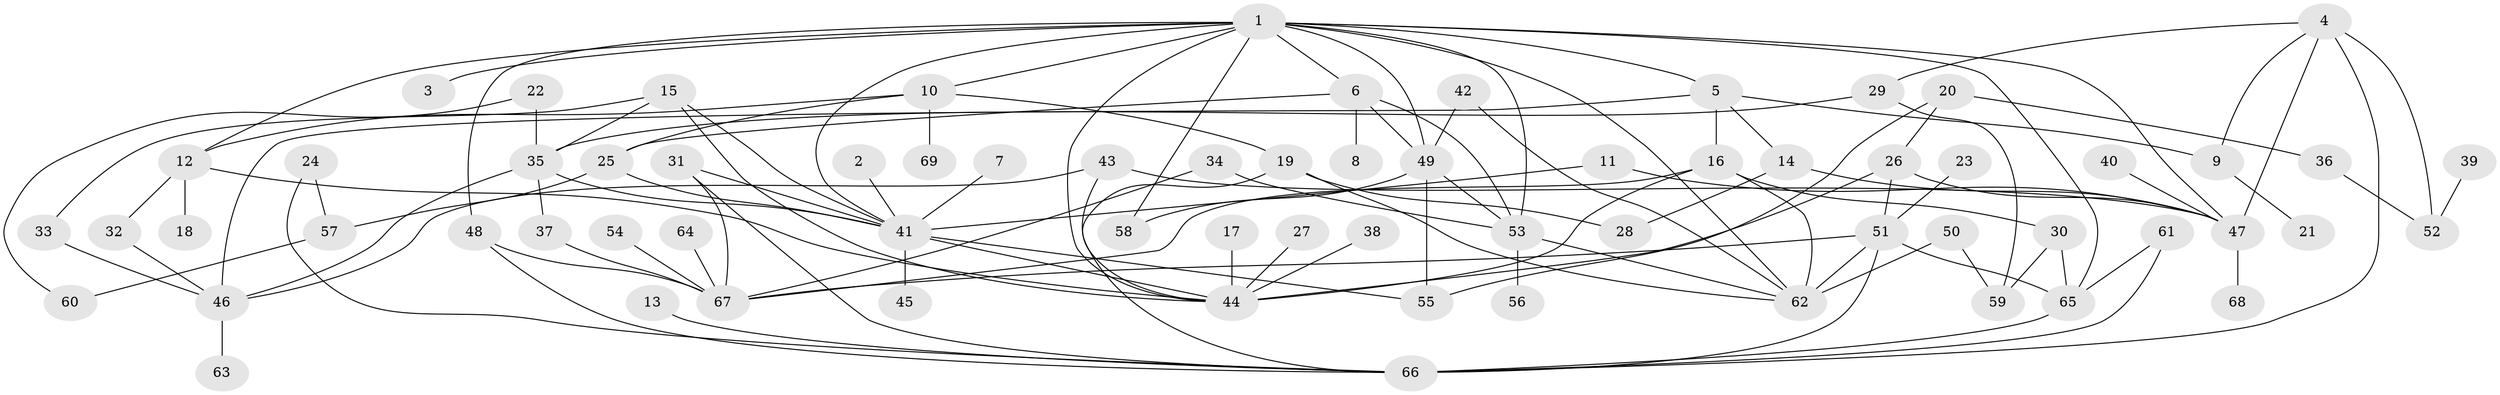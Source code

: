 // original degree distribution, {9: 0.014492753623188406, 4: 0.13768115942028986, 5: 0.043478260869565216, 8: 0.014492753623188406, 6: 0.021739130434782608, 2: 0.2753623188405797, 1: 0.2536231884057971, 3: 0.2246376811594203, 7: 0.014492753623188406}
// Generated by graph-tools (version 1.1) at 2025/25/03/09/25 03:25:34]
// undirected, 69 vertices, 116 edges
graph export_dot {
graph [start="1"]
  node [color=gray90,style=filled];
  1;
  2;
  3;
  4;
  5;
  6;
  7;
  8;
  9;
  10;
  11;
  12;
  13;
  14;
  15;
  16;
  17;
  18;
  19;
  20;
  21;
  22;
  23;
  24;
  25;
  26;
  27;
  28;
  29;
  30;
  31;
  32;
  33;
  34;
  35;
  36;
  37;
  38;
  39;
  40;
  41;
  42;
  43;
  44;
  45;
  46;
  47;
  48;
  49;
  50;
  51;
  52;
  53;
  54;
  55;
  56;
  57;
  58;
  59;
  60;
  61;
  62;
  63;
  64;
  65;
  66;
  67;
  68;
  69;
  1 -- 3 [weight=1.0];
  1 -- 5 [weight=1.0];
  1 -- 6 [weight=1.0];
  1 -- 10 [weight=1.0];
  1 -- 12 [weight=1.0];
  1 -- 41 [weight=1.0];
  1 -- 44 [weight=1.0];
  1 -- 47 [weight=1.0];
  1 -- 48 [weight=1.0];
  1 -- 49 [weight=1.0];
  1 -- 53 [weight=1.0];
  1 -- 58 [weight=1.0];
  1 -- 62 [weight=1.0];
  1 -- 65 [weight=1.0];
  2 -- 41 [weight=1.0];
  4 -- 9 [weight=1.0];
  4 -- 29 [weight=1.0];
  4 -- 47 [weight=1.0];
  4 -- 52 [weight=1.0];
  4 -- 66 [weight=2.0];
  5 -- 9 [weight=1.0];
  5 -- 14 [weight=1.0];
  5 -- 16 [weight=1.0];
  5 -- 46 [weight=1.0];
  6 -- 8 [weight=1.0];
  6 -- 25 [weight=1.0];
  6 -- 49 [weight=1.0];
  6 -- 53 [weight=1.0];
  7 -- 41 [weight=1.0];
  9 -- 21 [weight=1.0];
  10 -- 12 [weight=1.0];
  10 -- 19 [weight=1.0];
  10 -- 25 [weight=1.0];
  10 -- 69 [weight=1.0];
  11 -- 41 [weight=1.0];
  11 -- 47 [weight=1.0];
  12 -- 18 [weight=1.0];
  12 -- 32 [weight=1.0];
  12 -- 44 [weight=1.0];
  13 -- 66 [weight=1.0];
  14 -- 28 [weight=1.0];
  14 -- 47 [weight=1.0];
  15 -- 33 [weight=1.0];
  15 -- 35 [weight=1.0];
  15 -- 41 [weight=1.0];
  15 -- 44 [weight=1.0];
  16 -- 30 [weight=1.0];
  16 -- 44 [weight=2.0];
  16 -- 62 [weight=1.0];
  16 -- 67 [weight=1.0];
  17 -- 44 [weight=1.0];
  19 -- 28 [weight=1.0];
  19 -- 62 [weight=1.0];
  19 -- 66 [weight=1.0];
  20 -- 26 [weight=1.0];
  20 -- 36 [weight=1.0];
  20 -- 55 [weight=1.0];
  22 -- 35 [weight=1.0];
  22 -- 60 [weight=1.0];
  23 -- 51 [weight=1.0];
  24 -- 57 [weight=1.0];
  24 -- 66 [weight=1.0];
  25 -- 41 [weight=1.0];
  25 -- 57 [weight=1.0];
  26 -- 44 [weight=1.0];
  26 -- 47 [weight=1.0];
  26 -- 51 [weight=1.0];
  27 -- 44 [weight=1.0];
  29 -- 35 [weight=1.0];
  29 -- 59 [weight=1.0];
  30 -- 59 [weight=1.0];
  30 -- 65 [weight=1.0];
  31 -- 41 [weight=1.0];
  31 -- 66 [weight=1.0];
  31 -- 67 [weight=1.0];
  32 -- 46 [weight=1.0];
  33 -- 46 [weight=1.0];
  34 -- 53 [weight=1.0];
  34 -- 67 [weight=1.0];
  35 -- 37 [weight=1.0];
  35 -- 41 [weight=1.0];
  35 -- 46 [weight=1.0];
  36 -- 52 [weight=1.0];
  37 -- 67 [weight=1.0];
  38 -- 44 [weight=1.0];
  39 -- 52 [weight=1.0];
  40 -- 47 [weight=1.0];
  41 -- 44 [weight=1.0];
  41 -- 45 [weight=1.0];
  41 -- 55 [weight=1.0];
  42 -- 49 [weight=1.0];
  42 -- 62 [weight=1.0];
  43 -- 44 [weight=1.0];
  43 -- 46 [weight=1.0];
  43 -- 47 [weight=1.0];
  46 -- 63 [weight=1.0];
  47 -- 68 [weight=1.0];
  48 -- 66 [weight=1.0];
  48 -- 67 [weight=1.0];
  49 -- 53 [weight=1.0];
  49 -- 55 [weight=1.0];
  49 -- 58 [weight=1.0];
  50 -- 59 [weight=1.0];
  50 -- 62 [weight=1.0];
  51 -- 62 [weight=2.0];
  51 -- 65 [weight=1.0];
  51 -- 66 [weight=1.0];
  51 -- 67 [weight=1.0];
  53 -- 56 [weight=1.0];
  53 -- 62 [weight=1.0];
  54 -- 67 [weight=1.0];
  57 -- 60 [weight=1.0];
  61 -- 65 [weight=1.0];
  61 -- 66 [weight=1.0];
  64 -- 67 [weight=1.0];
  65 -- 66 [weight=1.0];
}
